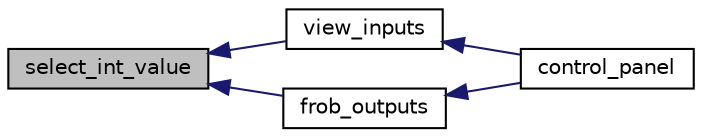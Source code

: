 digraph "select_int_value"
{
  edge [fontname="Helvetica",fontsize="10",labelfontname="Helvetica",labelfontsize="10"];
  node [fontname="Helvetica",fontsize="10",shape=record];
  rankdir="LR";
  Node1 [label="select_int_value",height=0.2,width=0.4,color="black", fillcolor="grey75", style="filled" fontcolor="black"];
  Node1 -> Node2 [dir="back",color="midnightblue",fontsize="10",style="solid",fontname="Helvetica"];
  Node2 [label="view_inputs",height=0.2,width=0.4,color="black", fillcolor="white", style="filled",URL="$diagnostic_8c.html#a9c7615094fa3d462fcd91432cd0d9a3d"];
  Node2 -> Node3 [dir="back",color="midnightblue",fontsize="10",style="solid",fontname="Helvetica"];
  Node3 [label="control_panel",height=0.2,width=0.4,color="black", fillcolor="white", style="filled",URL="$diagnostic_8c.html#ab93a0ba8748af7794b42a8c381480915"];
  Node1 -> Node4 [dir="back",color="midnightblue",fontsize="10",style="solid",fontname="Helvetica"];
  Node4 [label="frob_outputs",height=0.2,width=0.4,color="black", fillcolor="white", style="filled",URL="$diagnostic_8c.html#ab50d07079b04faf6898956b052644966"];
  Node4 -> Node3 [dir="back",color="midnightblue",fontsize="10",style="solid",fontname="Helvetica"];
}
